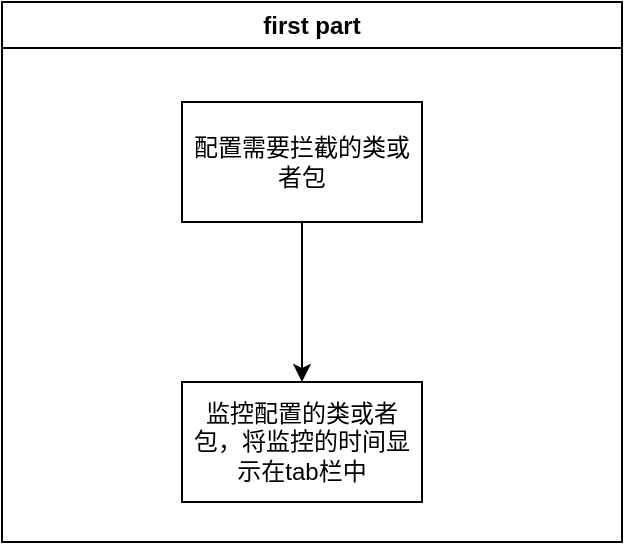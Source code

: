 <mxfile version="21.3.2" type="github">
  <diagram id="C5RBs43oDa-KdzZeNtuy" name="Page-1">
    <mxGraphModel dx="1434" dy="780" grid="1" gridSize="10" guides="1" tooltips="1" connect="1" arrows="1" fold="1" page="1" pageScale="1" pageWidth="827" pageHeight="1169" math="0" shadow="0">
      <root>
        <mxCell id="WIyWlLk6GJQsqaUBKTNV-0" />
        <mxCell id="WIyWlLk6GJQsqaUBKTNV-1" parent="WIyWlLk6GJQsqaUBKTNV-0" />
        <mxCell id="S7R5LhRLkhDdaDhESsa2-0" value="first part" style="swimlane;whiteSpace=wrap;html=1;" vertex="1" parent="WIyWlLk6GJQsqaUBKTNV-1">
          <mxGeometry x="50" y="50" width="310" height="270" as="geometry" />
        </mxCell>
        <mxCell id="S7R5LhRLkhDdaDhESsa2-5" style="edgeStyle=orthogonalEdgeStyle;rounded=0;orthogonalLoop=1;jettySize=auto;html=1;" edge="1" parent="S7R5LhRLkhDdaDhESsa2-0" source="S7R5LhRLkhDdaDhESsa2-1" target="S7R5LhRLkhDdaDhESsa2-3">
          <mxGeometry relative="1" as="geometry" />
        </mxCell>
        <mxCell id="S7R5LhRLkhDdaDhESsa2-1" value="配置需要拦截的类或者包" style="rounded=0;whiteSpace=wrap;html=1;" vertex="1" parent="S7R5LhRLkhDdaDhESsa2-0">
          <mxGeometry x="90" y="50" width="120" height="60" as="geometry" />
        </mxCell>
        <mxCell id="S7R5LhRLkhDdaDhESsa2-3" value="监控配置的类或者包，将监控的时间显示在tab栏中" style="rounded=0;whiteSpace=wrap;html=1;" vertex="1" parent="S7R5LhRLkhDdaDhESsa2-0">
          <mxGeometry x="90" y="190" width="120" height="60" as="geometry" />
        </mxCell>
      </root>
    </mxGraphModel>
  </diagram>
</mxfile>
